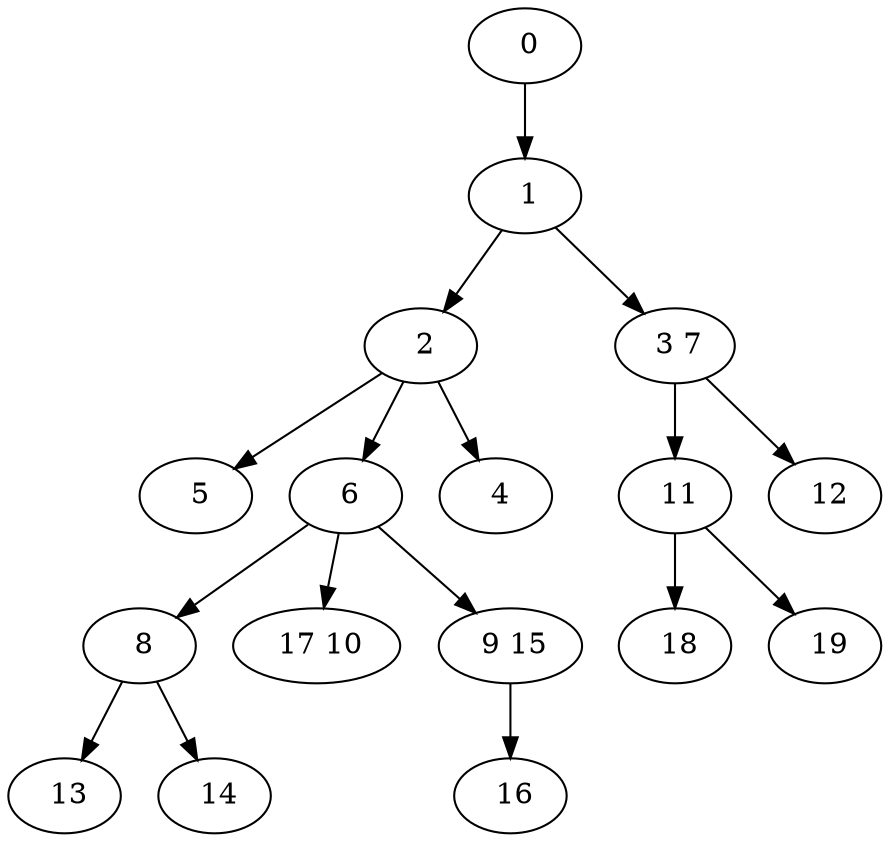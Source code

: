 digraph mytree {
" 0" -> " 1";
" 1" -> " 2";
" 1" -> " 3 7";
" 2" -> " 5";
" 2" -> " 6";
" 2" -> " 4";
" 5";
" 6" -> " 8";
" 6" -> " 17 10";
" 6" -> " 9 15";
" 8" -> " 13";
" 8" -> " 14";
" 17 10";
" 9 15" -> " 16";
" 13";
" 14";
" 11" -> " 18";
" 11" -> " 19";
" 18";
" 19";
" 16";
" 3 7" -> " 11";
" 3 7" -> " 12";
" 12";
" 4";
}
